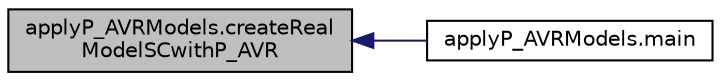 digraph "applyP_AVRModels.createRealModelSCwithP_AVR"
{
  edge [fontname="Helvetica",fontsize="10",labelfontname="Helvetica",labelfontsize="10"];
  node [fontname="Helvetica",fontsize="10",shape=record];
  rankdir="LR";
  Node4 [label="applyP_AVRModels.createReal\lModelSCwithP_AVR",height=0.2,width=0.4,color="black", fillcolor="grey75", style="filled", fontcolor="black"];
  Node4 -> Node5 [dir="back",color="midnightblue",fontsize="10",style="solid",fontname="Helvetica"];
  Node5 [label="applyP_AVRModels.main",height=0.2,width=0.4,color="black", fillcolor="white", style="filled",URL="$namespaceapply_p___a_v_r_models.html#a964b6bb528b6482b871d880d9f8e9231"];
}
